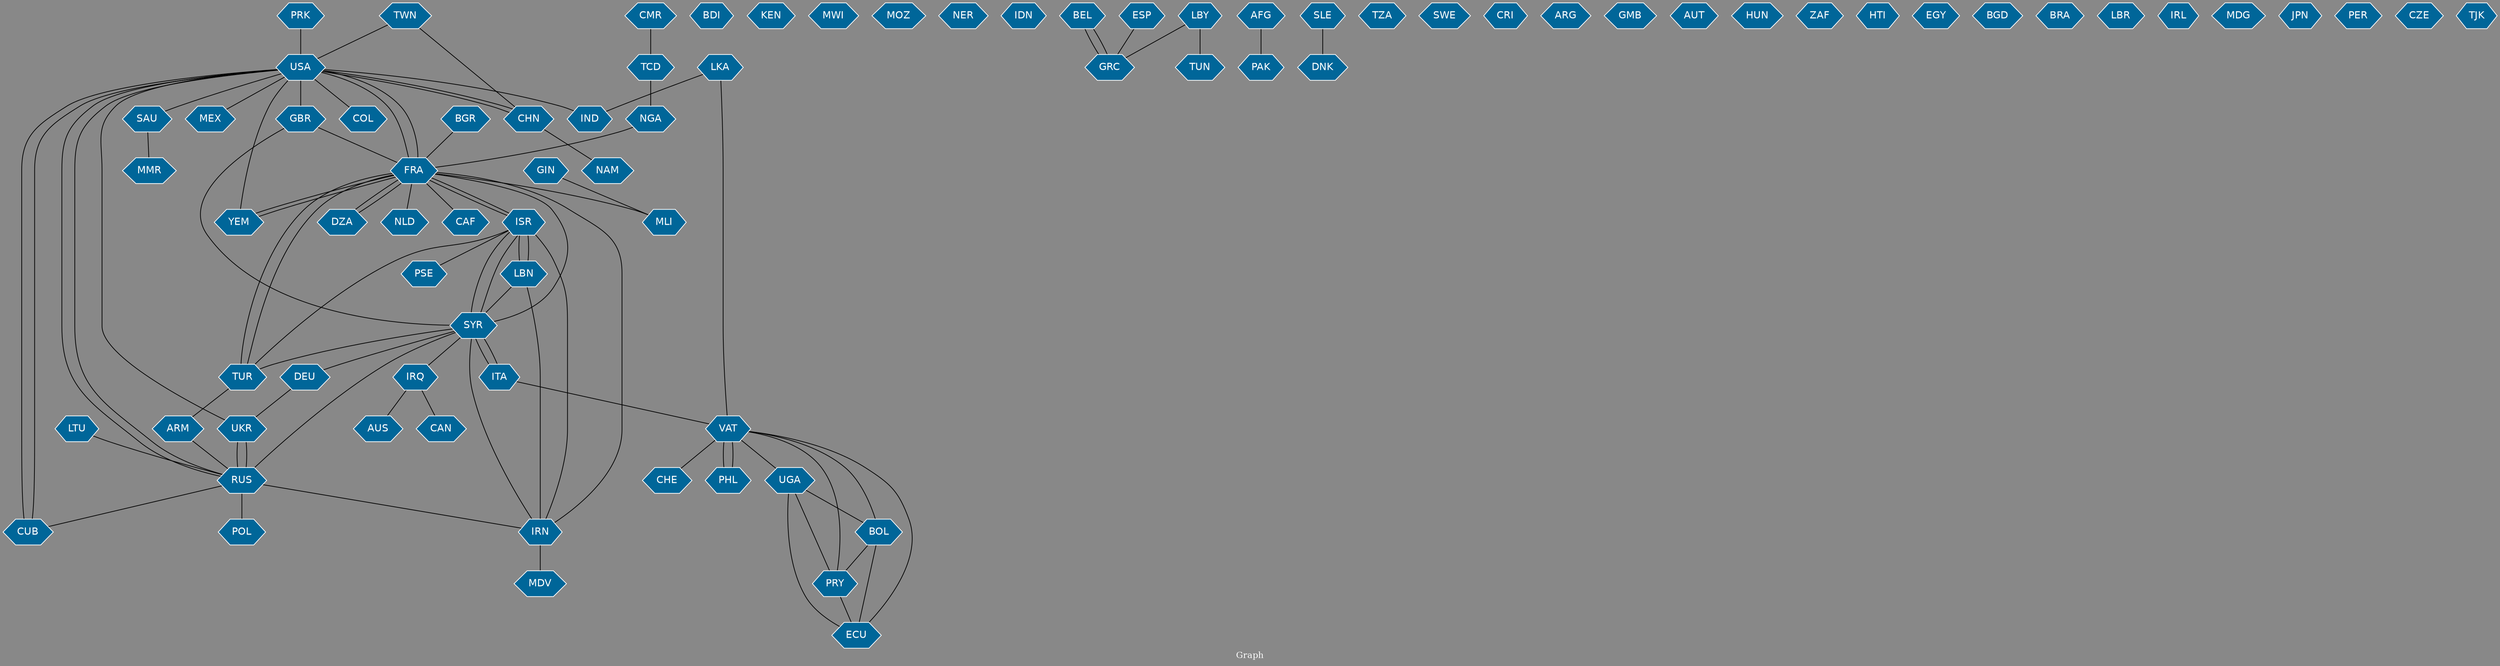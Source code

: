 // Countries together in item graph
graph {
	graph [bgcolor="#888888" fontcolor=white fontsize=12 label="Graph" outputorder=edgesfirst overlap=prism]
	node [color=white fillcolor="#006699" fontcolor=white fontname=Helvetica shape=hexagon style=filled]
	edge [arrowhead=open color=black fontcolor=white fontname=Courier fontsize=12]
		USA [label=USA]
		BDI [label=BDI]
		DEU [label=DEU]
		GBR [label=GBR]
		CUB [label=CUB]
		NGA [label=NGA]
		FRA [label=FRA]
		SYR [label=SYR]
		ITA [label=ITA]
		CAN [label=CAN]
		KEN [label=KEN]
		MEX [label=MEX]
		MWI [label=MWI]
		CAF [label=CAF]
		ISR [label=ISR]
		UKR [label=UKR]
		MOZ [label=MOZ]
		LBN [label=LBN]
		NER [label=NER]
		IDN [label=IDN]
		RUS [label=RUS]
		YEM [label=YEM]
		DZA [label=DZA]
		UGA [label=UGA]
		TUR [label=TUR]
		IRN [label=IRN]
		GIN [label=GIN]
		BEL [label=BEL]
		GRC [label=GRC]
		ESP [label=ESP]
		PSE [label=PSE]
		ARM [label=ARM]
		AFG [label=AFG]
		POL [label=POL]
		TWN [label=TWN]
		PRK [label=PRK]
		PHL [label=PHL]
		VAT [label=VAT]
		SAU [label=SAU]
		MMR [label=MMR]
		CHN [label=CHN]
		NAM [label=NAM]
		SLE [label=SLE]
		TZA [label=TZA]
		SWE [label=SWE]
		IRQ [label=IRQ]
		LBY [label=LBY]
		MLI [label=MLI]
		CMR [label=CMR]
		TCD [label=TCD]
		CRI [label=CRI]
		ARG [label=ARG]
		GMB [label=GMB]
		LKA [label=LKA]
		AUT [label=AUT]
		HUN [label=HUN]
		ZAF [label=ZAF]
		HTI [label=HTI]
		ECU [label=ECU]
		EGY [label=EGY]
		CHE [label=CHE]
		IND [label=IND]
		BGD [label=BGD]
		BRA [label=BRA]
		LBR [label=LBR]
		LTU [label=LTU]
		PAK [label=PAK]
		BOL [label=BOL]
		PRY [label=PRY]
		IRL [label=IRL]
		NLD [label=NLD]
		DNK [label=DNK]
		AUS [label=AUS]
		BGR [label=BGR]
		MDG [label=MDG]
		COL [label=COL]
		JPN [label=JPN]
		PER [label=PER]
		CZE [label=CZE]
		TUN [label=TUN]
		MDV [label=MDV]
		TJK [label=TJK]
			LKA -- IND [weight=1]
			SYR -- TUR [weight=1]
			FRA -- NLD [weight=1]
			PHL -- VAT [weight=3]
			FRA -- IRN [weight=1]
			FRA -- TUR [weight=1]
			CMR -- TCD [weight=1]
			TUR -- ISR [weight=1]
			USA -- COL [weight=1]
			ISR -- FRA [weight=1]
			LBY -- TUN [weight=1]
			UGA -- ECU [weight=1]
			VAT -- CHE [weight=1]
			SYR -- DEU [weight=1]
			SYR -- ISR [weight=2]
			ISR -- IRN [weight=1]
			BEL -- GRC [weight=1]
			VAT -- PRY [weight=1]
			GRC -- BEL [weight=1]
			BOL -- ECU [weight=1]
			RUS -- IRN [weight=1]
			FRA -- YEM [weight=3]
			USA -- YEM [weight=1]
			VAT -- ECU [weight=1]
			IRQ -- CAN [weight=1]
			FRA -- MLI [weight=1]
			LTU -- RUS [weight=1]
			PRK -- USA [weight=1]
			SYR -- IRN [weight=1]
			ISR -- LBN [weight=2]
			RUS -- CUB [weight=1]
			TWN -- CHN [weight=1]
			CHN -- USA [weight=1]
			BOL -- PRY [weight=1]
			CHN -- NAM [weight=1]
			ARM -- RUS [weight=1]
			TUR -- FRA [weight=1]
			ITA -- SYR [weight=1]
			DZA -- FRA [weight=1]
			PRY -- ECU [weight=1]
			RUS -- POL [weight=1]
			LBN -- SYR [weight=3]
			UKR -- USA [weight=1]
			USA -- RUS [weight=1]
			SYR -- RUS [weight=1]
			YEM -- FRA [weight=2]
			UGA -- PRY [weight=1]
			LKA -- VAT [weight=1]
			TUR -- ARM [weight=1]
			FRA -- USA [weight=3]
			ISR -- PSE [weight=4]
			VAT -- BOL [weight=1]
			LBN -- IRN [weight=1]
			DEU -- UKR [weight=1]
			GBR -- FRA [weight=1]
			TWN -- USA [weight=1]
			FRA -- DZA [weight=1]
			SYR -- ITA [weight=1]
			USA -- MEX [weight=1]
			SYR -- FRA [weight=1]
			RUS -- UKR [weight=1]
			USA -- FRA [weight=2]
			VAT -- PHL [weight=1]
			TCD -- NGA [weight=1]
			SAU -- MMR [weight=1]
			UGA -- BOL [weight=1]
			ESP -- GRC [weight=1]
			SYR -- IRQ [weight=1]
			BGR -- FRA [weight=1]
			UKR -- RUS [weight=3]
			ISR -- SYR [weight=1]
			IRQ -- AUS [weight=1]
			IRN -- MDV [weight=1]
			LBN -- ISR [weight=2]
			LBY -- GRC [weight=1]
			USA -- SAU [weight=1]
			USA -- IND [weight=1]
			NGA -- FRA [weight=1]
			FRA -- CAF [weight=2]
			GIN -- MLI [weight=1]
			ITA -- VAT [weight=1]
			RUS -- USA [weight=1]
			USA -- CUB [weight=1]
			SLE -- DNK [weight=1]
			CUB -- USA [weight=3]
			USA -- CHN [weight=1]
			FRA -- ISR [weight=3]
			SYR -- GBR [weight=1]
			USA -- GBR [weight=1]
			VAT -- UGA [weight=1]
			AFG -- PAK [weight=1]
}